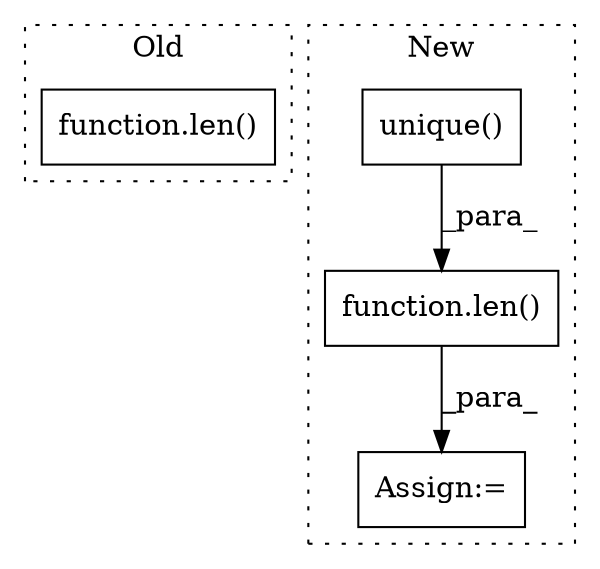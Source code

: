 digraph G {
subgraph cluster0 {
1 [label="function.len()" a="75" s="1168,1193" l="4,1" shape="box"];
label = "Old";
style="dotted";
}
subgraph cluster1 {
2 [label="unique()" a="75" s="1575" l="22" shape="box"];
3 [label="Assign:=" a="68" s="1685" l="3" shape="box"];
4 [label="function.len()" a="75" s="1688,1708" l="4,1" shape="box"];
label = "New";
style="dotted";
}
2 -> 4 [label="_para_"];
4 -> 3 [label="_para_"];
}